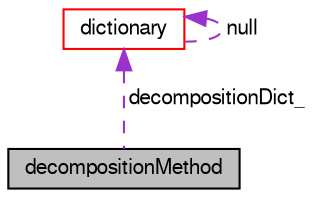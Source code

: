 digraph "decompositionMethod"
{
  bgcolor="transparent";
  edge [fontname="FreeSans",fontsize="10",labelfontname="FreeSans",labelfontsize="10"];
  node [fontname="FreeSans",fontsize="10",shape=record];
  Node11 [label="decompositionMethod",height=0.2,width=0.4,color="black", fillcolor="grey75", style="filled", fontcolor="black"];
  Node12 -> Node11 [dir="back",color="darkorchid3",fontsize="10",style="dashed",label=" decompositionDict_" ,fontname="FreeSans"];
  Node12 [label="dictionary",height=0.2,width=0.4,color="red",URL="$a26014.html",tooltip="A list of keyword definitions, which are a keyword followed by any number of values (e..."];
  Node12 -> Node12 [dir="back",color="darkorchid3",fontsize="10",style="dashed",label=" null" ,fontname="FreeSans"];
}
